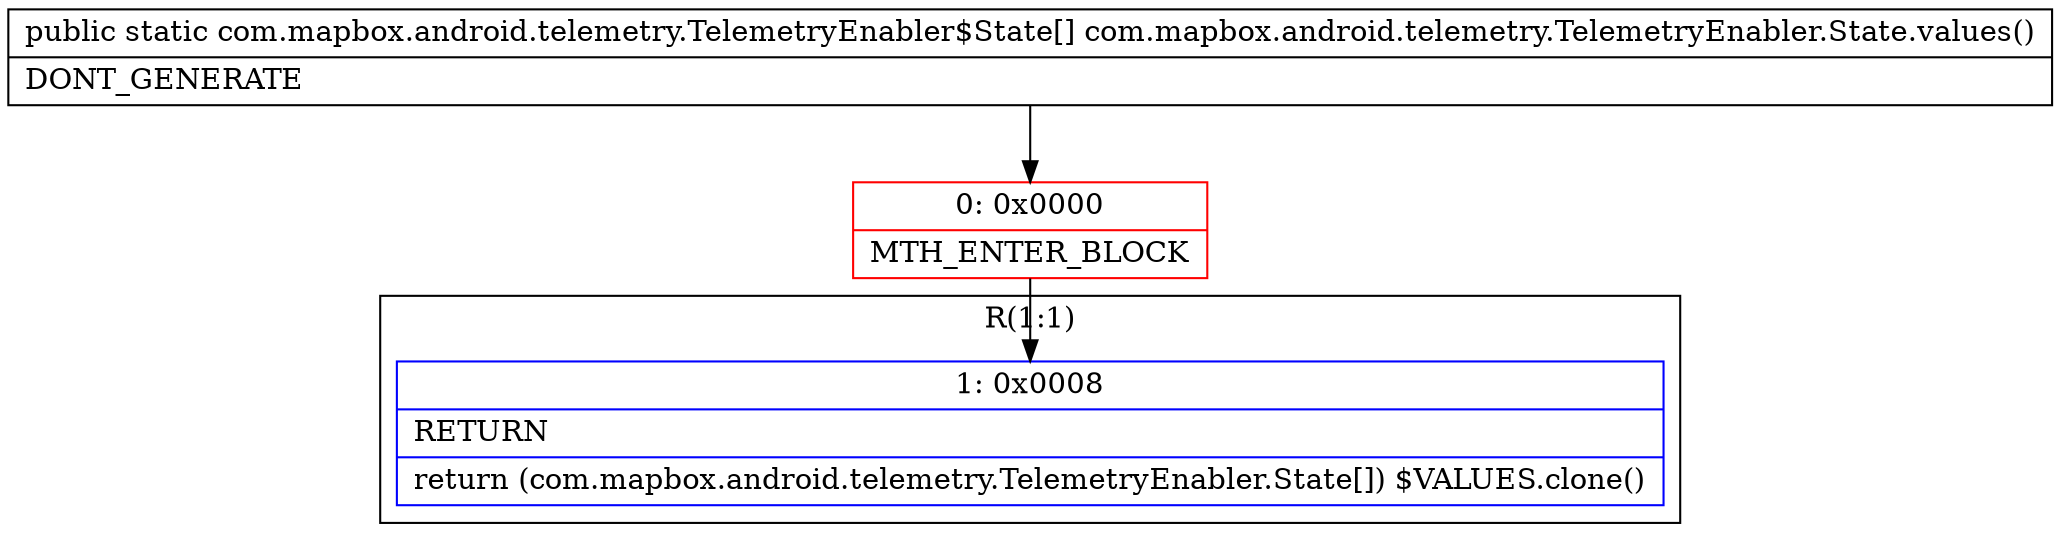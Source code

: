 digraph "CFG forcom.mapbox.android.telemetry.TelemetryEnabler.State.values()[Lcom\/mapbox\/android\/telemetry\/TelemetryEnabler$State;" {
subgraph cluster_Region_1397780259 {
label = "R(1:1)";
node [shape=record,color=blue];
Node_1 [shape=record,label="{1\:\ 0x0008|RETURN\l|return (com.mapbox.android.telemetry.TelemetryEnabler.State[]) $VALUES.clone()\l}"];
}
Node_0 [shape=record,color=red,label="{0\:\ 0x0000|MTH_ENTER_BLOCK\l}"];
MethodNode[shape=record,label="{public static com.mapbox.android.telemetry.TelemetryEnabler$State[] com.mapbox.android.telemetry.TelemetryEnabler.State.values()  | DONT_GENERATE\l}"];
MethodNode -> Node_0;
Node_0 -> Node_1;
}

